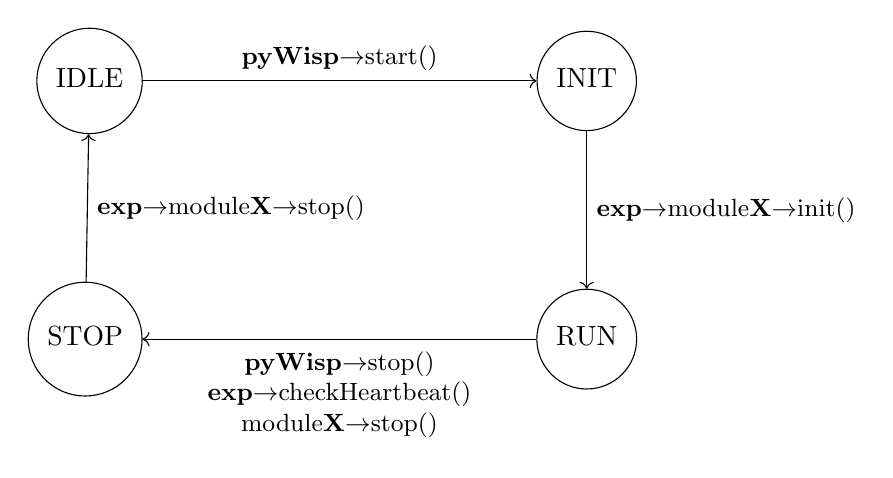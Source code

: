 % Controlflows
\tikzstyle{block} = [draw, fill=white, rectangle, minimum height=3em, minimum width=4em]
\tikzstyle{rblock} = [draw, fill=white, circle, inner sep=0pt,minimum size=1mm]
\tikzstyle{wobblock} = [fill=white, rectangle, minimum height=3em, minimum width=5em]
\tikzstyle{nlblock} = [draw, postaction={draw,line width=0.25mm,white}, line width=0.5mm, black, fill=white, rectangle, minimum height=3em, minimum width=5em]
\tikzstyle{sum} = [draw,circle]
\tikzstyle{branch} = [circle,inner sep=0pt,minimum size=1mm,fill=black,draw=black]
\tikzstyle{nvbranch} = [circle,inner sep=0pt,minimum size=1mm,fill=white,draw=white, fill opacity=0, draw opacity=0]
\tikzstyle{vecBranch} = [circle,inner sep=0pt,minimum size=2mm,fill=black,draw=black]
\tikzstyle{input} = [coordinate]
\tikzstyle{output} = [coordinate]
\tikzstyle{coord} = [coordinate]
\tikzstyle{pinstyle} = [pin edge={to-,thin,black}]
\tikzstyle{vecArrow} = [thick, decoration={markings,mark=at position
   1 with {\arrow[semithick]{open triangle 60}}},
   double distance=1.4pt, shorten >= 5.5pt,
   preaction = {decorate},
   postaction = {draw,line width=1.4pt, white,shorten >= 4.5pt}]
\tikzstyle{vecWithoutArrow} = [thick,
   double distance=1.4pt,
   postaction = {draw,line width=1.4pt, white}]
\tikzset{
  Pfeil/.style={thick,shorten >=#1,shorten <=#1,->,>=latex}, % für Peile
  UPfeil/.style={black,Pfeil=#1,font={\sffamily\itshape}},% für Spannungspfeile
  IPfeil/.style={black,Pfeil=#1,font={\ttfamily\itshape}} % für Strompfeile
}



% create blocks for state machine
\node [rblock, minimum width=3.5em, minimum height=3.5em] (idle) {\begin{tabular}{c} IDLE \end{tabular}};
\node [rblock, node distance=5cm, minimum height=3.5em, minimum width=3.5em, right=of idle] (init) {\begin{tabular}{c} INIT \end{tabular}};
\node [rblock, node distance=2cm, minimum height=3.5em, minimum width=3.5em, below=of init] (run) {\begin{tabular}{c} RUN \end{tabular}};
\node [rblock, node distance=5cm, minimum height=3.5em, minimum width=3.5em, left=of run] (stop) {\begin{tabular}{c} STOP \end{tabular}};


% connect blocks 
\draw[->] (idle) -- node [above] {\small\textbf{pyWisp}$\rightarrow$start()} (init);
\draw[->] (init) -- node [right]  {\small\textbf{exp}$\rightarrow$module\textbf{X}$\rightarrow$init()} (run);
\draw[->] (run) -- node [below] {
\small\begin{tabular}{c} 
	\textbf{pyWisp}$\rightarrow$stop() \\
	\textbf{exp}$\rightarrow$checkHeartbeat() \\
	module\textbf{X}$\rightarrow$stop() 
	\end{tabular}
} (stop);
\draw[->] (stop) -- node [right] {\small\textbf{exp}$\rightarrow$module\textbf{X}$\rightarrow$stop()} (idle);
